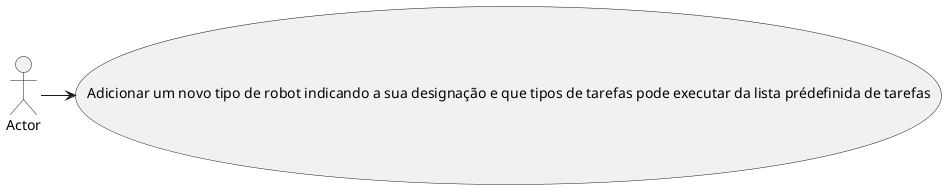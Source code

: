@startuml
Actor Actor as ac
ac -> (Adicionar um novo tipo de robot indicando a sua designação e que tipos de tarefas pode executar da lista prédefinida de tarefas)
@enduml
